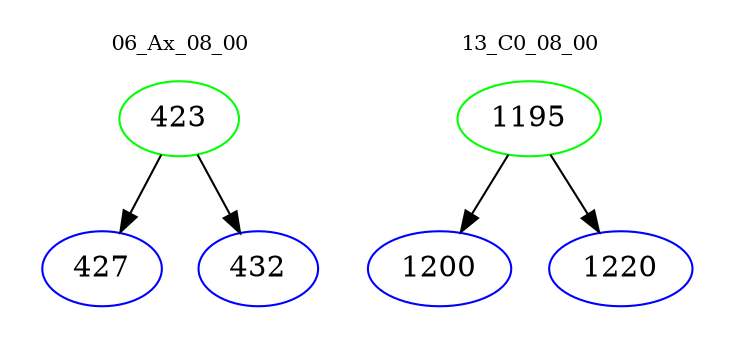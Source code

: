 digraph{
subgraph cluster_0 {
color = white
label = "06_Ax_08_00";
fontsize=10;
T0_423 [label="423", color="green"]
T0_423 -> T0_427 [color="black"]
T0_427 [label="427", color="blue"]
T0_423 -> T0_432 [color="black"]
T0_432 [label="432", color="blue"]
}
subgraph cluster_1 {
color = white
label = "13_C0_08_00";
fontsize=10;
T1_1195 [label="1195", color="green"]
T1_1195 -> T1_1200 [color="black"]
T1_1200 [label="1200", color="blue"]
T1_1195 -> T1_1220 [color="black"]
T1_1220 [label="1220", color="blue"]
}
}
